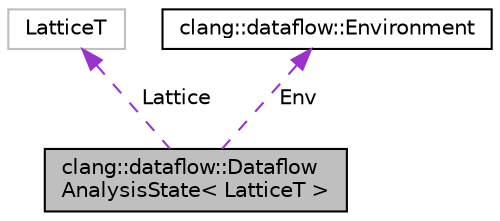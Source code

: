 digraph "clang::dataflow::DataflowAnalysisState&lt; LatticeT &gt;"
{
 // LATEX_PDF_SIZE
  bgcolor="transparent";
  edge [fontname="Helvetica",fontsize="10",labelfontname="Helvetica",labelfontsize="10"];
  node [fontname="Helvetica",fontsize="10",shape=record];
  Node1 [label="clang::dataflow::Dataflow\lAnalysisState\< LatticeT \>",height=0.2,width=0.4,color="black", fillcolor="grey75", style="filled", fontcolor="black",tooltip=" "];
  Node2 -> Node1 [dir="back",color="darkorchid3",fontsize="10",style="dashed",label=" Lattice" ,fontname="Helvetica"];
  Node2 [label="LatticeT",height=0.2,width=0.4,color="grey75",tooltip=" "];
  Node3 -> Node1 [dir="back",color="darkorchid3",fontsize="10",style="dashed",label=" Env" ,fontname="Helvetica"];
  Node3 [label="clang::dataflow::Environment",height=0.2,width=0.4,color="black",URL="$classclang_1_1dataflow_1_1Environment.html",tooltip="Holds the state of the program (store and heap) at a given program point."];
}
